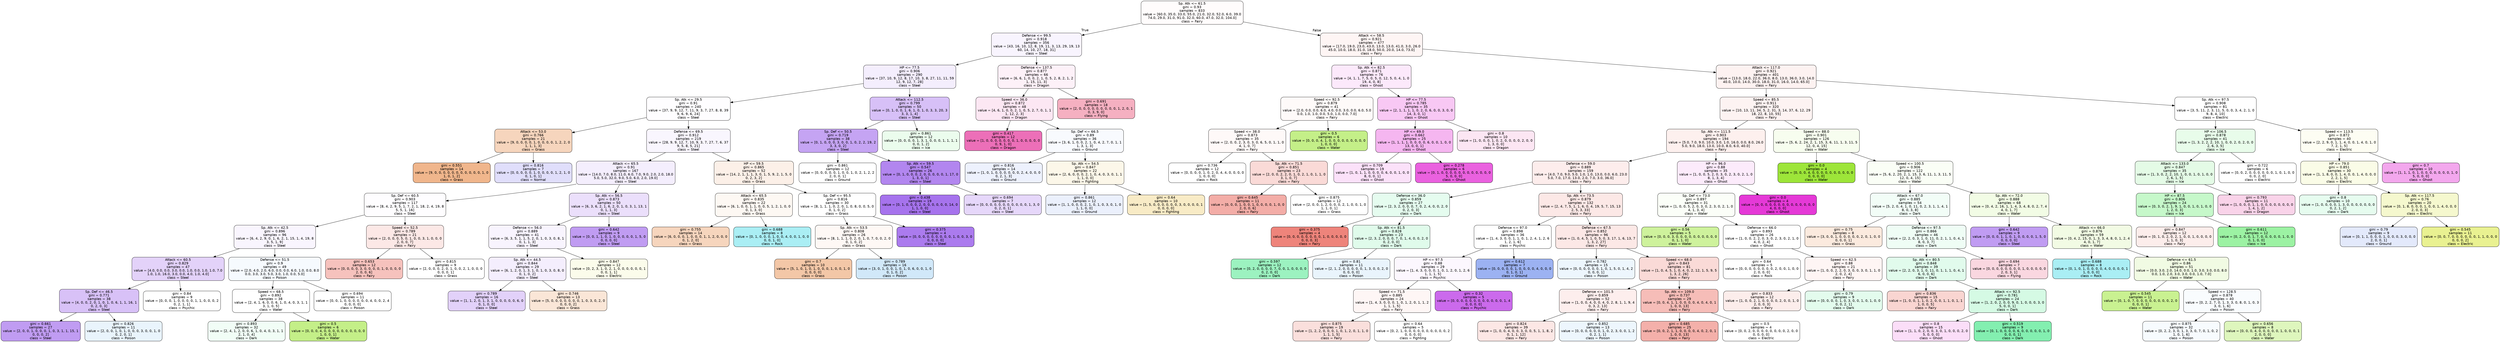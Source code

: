 digraph Tree {
node [shape=box, style="filled, rounded", color="black", fontname="helvetica"] ;
edge [fontname="helvetica"] ;
0 [label="Sp. Atk <= 61.5\ngini = 0.93\nsamples = 833\nvalue = [60.0, 35.0, 33.0, 55.0, 21.0, 32.0, 52.0, 6.0, 39.0\n74.0, 29.0, 31.0, 91.0, 32.0, 60.0, 47.0, 32.0, 104.0]\nclass = Fairy", fillcolor="#fffcfc"] ;
1 [label="Defense <= 99.5\ngini = 0.918\nsamples = 356\nvalue = [43, 16, 10, 12, 8, 19, 11, 3, 13, 29, 19, 13\n60, 14, 10, 27, 18, 31]\nclass = Steel", fillcolor="#f8f4fe"] ;
0 -> 1 [labeldistance=2.5, labelangle=45, headlabel="True"] ;
2 [label="HP <= 77.5\ngini = 0.906\nsamples = 290\nvalue = [37, 10, 9, 12, 8, 17, 10, 3, 8, 27, 11, 11, 59\n12, 9, 12, 7, 28]\nclass = Steel", fillcolor="#f4eefd"] ;
1 -> 2 ;
3 [label="Sp. Atk <= 29.5\ngini = 0.91\nsamples = 240\nvalue = [37, 9, 9, 12, 7, 11, 9, 3, 7, 27, 8, 8, 39\n9, 6, 9, 6, 24]\nclass = Steel", fillcolor="#fefdff"] ;
2 -> 3 ;
4 [label="Attack <= 53.0\ngini = 0.766\nsamples = 21\nvalue = [9, 0, 0, 0, 0, 1, 0, 0, 0, 0, 1, 2, 2, 0\n1, 1, 1, 3]\nclass = Grass", fillcolor="#f6d5bd"] ;
3 -> 4 ;
5 [label="gini = 0.551\nsamples = 14\nvalue = [9, 0, 0, 0, 0, 0, 0, 0, 0, 0, 0, 0, 1, 0\n1, 0, 1, 2]\nclass = Grass", fillcolor="#f0b68c"] ;
4 -> 5 ;
6 [label="gini = 0.816\nsamples = 7\nvalue = [0, 0, 0, 0, 0, 1, 0, 0, 0, 0, 1, 2, 1, 0\n0, 1, 0, 1]\nclass = Normal", fillcolor="#e0defb"] ;
4 -> 6 ;
7 [label="Defense <= 69.5\ngini = 0.912\nsamples = 219\nvalue = [28, 9, 9, 12, 7, 10, 9, 3, 7, 27, 7, 6, 37\n9, 5, 8, 5, 21]\nclass = Steel", fillcolor="#f9f6fe"] ;
3 -> 7 ;
8 [label="Attack <= 65.5\ngini = 0.91\nsamples = 167\nvalue = [14.0, 7.0, 8.0, 11.0, 6.0, 7.0, 9.0, 2.0, 2.0, 18.0\n5.0, 5.0, 32.0, 9.0, 5.0, 6.0, 2.0, 19.0]\nclass = Steel", fillcolor="#f4eefd"] ;
7 -> 8 ;
9 [label="Sp. Def <= 60.5\ngini = 0.903\nsamples = 117\nvalue = [8, 4, 2, 9, 5, 1, 7, 2, 1, 18, 2, 4, 19, 8\n5, 5, 1, 16]\nclass = Steel", fillcolor="#fefdff"] ;
8 -> 9 ;
10 [label="Sp. Atk <= 42.5\ngini = 0.896\nsamples = 96\nvalue = [6, 4, 2, 9, 0, 1, 6, 2, 1, 15, 1, 4, 19, 8\n3, 5, 1, 9]\nclass = Steel", fillcolor="#f9f5fe"] ;
9 -> 10 ;
11 [label="Attack <= 60.5\ngini = 0.829\nsamples = 47\nvalue = [4.0, 0.0, 0.0, 3.0, 0.0, 1.0, 0.0, 1.0, 1.0, 7.0\n1.0, 1.0, 16.0, 3.0, 0.0, 4.0, 1.0, 4.0]\nclass = Steel", fillcolor="#e3d2f9"] ;
10 -> 11 ;
12 [label="Sp. Def <= 46.5\ngini = 0.771\nsamples = 38\nvalue = [4, 0, 0, 2, 0, 1, 0, 1, 0, 6, 1, 1, 16, 1\n0, 2, 0, 3]\nclass = Steel", fillcolor="#d8c1f7"] ;
11 -> 12 ;
13 [label="gini = 0.661\nsamples = 27\nvalue = [2, 0, 0, 1, 0, 0, 0, 1, 0, 3, 1, 1, 15, 1\n0, 0, 0, 2]\nclass = Steel", fillcolor="#c09cf2"] ;
12 -> 13 ;
14 [label="gini = 0.826\nsamples = 11\nvalue = [2, 0, 0, 1, 0, 1, 0, 0, 0, 3, 0, 0, 1, 0\n0, 2, 0, 1]\nclass = Poison", fillcolor="#e9f4fc"] ;
12 -> 14 ;
15 [label="gini = 0.84\nsamples = 9\nvalue = [0, 0, 0, 1, 0, 0, 0, 0, 1, 1, 0, 0, 0, 2\n0, 2, 1, 1]\nclass = Psychic", fillcolor="#ffffff"] ;
11 -> 15 ;
16 [label="Defense <= 51.5\ngini = 0.9\nsamples = 49\nvalue = [2.0, 4.0, 2.0, 6.0, 0.0, 0.0, 6.0, 1.0, 0.0, 8.0\n0.0, 3.0, 3.0, 5.0, 3.0, 1.0, 0.0, 5.0]\nclass = Poison", fillcolor="#f6fafe"] ;
10 -> 16 ;
17 [label="Speed <= 68.5\ngini = 0.892\nsamples = 38\nvalue = [2, 4, 1, 6, 0, 0, 6, 1, 0, 4, 0, 3, 1, 1\n3, 1, 0, 5]\nclass = Water", fillcolor="#ffffff"] ;
16 -> 17 ;
18 [label="gini = 0.893\nsamples = 32\nvalue = [2, 4, 1, 2, 0, 0, 6, 1, 0, 4, 0, 3, 1, 1\n2, 1, 0, 4]\nclass = Dark", fillcolor="#f1fdf6"] ;
17 -> 18 ;
19 [label="gini = 0.5\nsamples = 6\nvalue = [0, 0, 0, 4, 0, 0, 0, 0, 0, 0, 0, 0, 0, 0\n1, 0, 0, 1]\nclass = Water", fillcolor="#c4ef88"] ;
17 -> 19 ;
20 [label="gini = 0.694\nsamples = 11\nvalue = [0, 0, 1, 0, 0, 0, 0, 0, 0, 4, 0, 0, 2, 4\n0, 0, 0, 0]\nclass = Poison", fillcolor="#ffffff"] ;
16 -> 20 ;
21 [label="Speed <= 52.5\ngini = 0.789\nsamples = 21\nvalue = [2, 0, 0, 0, 5, 0, 1, 0, 0, 3, 1, 0, 0, 0\n2, 0, 0, 7]\nclass = Fairy", fillcolor="#fce8e6"] ;
9 -> 21 ;
22 [label="gini = 0.653\nsamples = 12\nvalue = [0, 0, 0, 0, 3, 0, 0, 0, 0, 1, 0, 0, 0, 0\n2, 0, 0, 6]\nclass = Fairy", fillcolor="#f6c2bd"] ;
21 -> 22 ;
23 [label="gini = 0.815\nsamples = 9\nvalue = [2, 0, 0, 0, 2, 0, 1, 0, 0, 2, 1, 0, 0, 0\n0, 0, 0, 1]\nclass = Grass", fillcolor="#ffffff"] ;
21 -> 23 ;
24 [label="Sp. Atk <= 56.5\ngini = 0.873\nsamples = 50\nvalue = [6, 3, 6, 2, 1, 6, 2, 0, 1, 0, 3, 1, 13, 1\n0, 1, 1, 3]\nclass = Steel", fillcolor="#ebdffb"] ;
8 -> 24 ;
25 [label="Defense <= 56.0\ngini = 0.889\nsamples = 41\nvalue = [6, 3, 5, 1, 1, 5, 2, 0, 1, 0, 3, 0, 8, 1\n0, 1, 1, 3]\nclass = Steel", fillcolor="#f8f4fe"] ;
24 -> 25 ;
26 [label="Sp. Atk <= 44.5\ngini = 0.844\nsamples = 29\nvalue = [6, 1, 2, 0, 1, 3, 1, 0, 1, 0, 3, 0, 8, 0\n0, 1, 0, 2]\nclass = Steel", fillcolor="#f4eefd"] ;
25 -> 26 ;
27 [label="gini = 0.789\nsamples = 16\nvalue = [1, 1, 2, 0, 1, 3, 1, 0, 0, 0, 0, 0, 6, 0\n0, 1, 0, 0]\nclass = Steel", fillcolor="#e2d1f9"] ;
26 -> 27 ;
28 [label="gini = 0.746\nsamples = 13\nvalue = [5, 0, 0, 0, 0, 0, 0, 0, 1, 0, 3, 0, 2, 0\n0, 0, 0, 2]\nclass = Grass", fillcolor="#fae6d7"] ;
26 -> 28 ;
29 [label="gini = 0.847\nsamples = 12\nvalue = [0, 2, 3, 1, 0, 2, 1, 0, 0, 0, 0, 0, 0, 1\n0, 0, 1, 1]\nclass = Electric", fillcolor="#fbfceb"] ;
25 -> 29 ;
30 [label="gini = 0.642\nsamples = 9\nvalue = [0, 0, 1, 1, 0, 1, 0, 0, 0, 0, 0, 1, 5, 0\n0, 0, 0, 0]\nclass = Steel", fillcolor="#c09cf2"] ;
24 -> 30 ;
31 [label="HP <= 59.5\ngini = 0.865\nsamples = 52\nvalue = [14, 2, 1, 1, 1, 3, 0, 1, 5, 9, 2, 1, 5, 0\n0, 2, 3, 2]\nclass = Grass", fillcolor="#fcf0e8"] ;
7 -> 31 ;
32 [label="Attack <= 65.5\ngini = 0.835\nsamples = 22\nvalue = [6, 1, 0, 0, 1, 1, 0, 0, 5, 1, 2, 1, 0, 0\n0, 1, 3, 0]\nclass = Grass", fillcolor="#fdf8f3"] ;
31 -> 32 ;
33 [label="gini = 0.755\nsamples = 14\nvalue = [6, 0, 0, 0, 1, 0, 0, 0, 1, 1, 2, 0, 0, 0\n0, 1, 2, 0]\nclass = Grass", fillcolor="#f6d5bd"] ;
32 -> 33 ;
34 [label="gini = 0.688\nsamples = 8\nvalue = [0, 1, 0, 0, 0, 1, 0, 0, 4, 0, 0, 1, 0, 0\n0, 0, 1, 0]\nclass = Rock", fillcolor="#aaeef4"] ;
32 -> 34 ;
35 [label="Sp. Def <= 95.5\ngini = 0.816\nsamples = 30\nvalue = [8, 1, 1, 1, 0, 2, 0, 1, 0, 8, 0, 0, 5, 0\n0, 1, 0, 2]\nclass = Grass", fillcolor="#ffffff"] ;
31 -> 35 ;
36 [label="Sp. Atk <= 53.5\ngini = 0.808\nsamples = 26\nvalue = [8, 1, 1, 1, 0, 2, 0, 1, 0, 7, 0, 0, 2, 0\n0, 1, 0, 2]\nclass = Grass", fillcolor="#fef8f5"] ;
35 -> 36 ;
37 [label="gini = 0.7\nsamples = 10\nvalue = [5, 1, 0, 1, 0, 1, 0, 0, 0, 1, 0, 0, 1, 0\n0, 0, 0, 0]\nclass = Grass", fillcolor="#f3c7a7"] ;
36 -> 37 ;
38 [label="gini = 0.789\nsamples = 16\nvalue = [3, 0, 1, 0, 0, 1, 0, 1, 0, 6, 0, 0, 1, 0\n0, 1, 0, 2]\nclass = Poison", fillcolor="#d1e8f9"] ;
36 -> 38 ;
39 [label="gini = 0.375\nsamples = 4\nvalue = [0, 0, 0, 0, 0, 0, 0, 0, 0, 1, 0, 0, 3, 0\n0, 0, 0, 0]\nclass = Steel", fillcolor="#ab7bee"] ;
35 -> 39 ;
40 [label="Attack <= 112.5\ngini = 0.799\nsamples = 50\nvalue = [0, 1, 0, 0, 1, 6, 1, 0, 1, 0, 3, 3, 20, 3\n3, 3, 1, 4]\nclass = Steel", fillcolor="#d7c0f7"] ;
2 -> 40 ;
41 [label="Sp. Def <= 50.5\ngini = 0.719\nsamples = 38\nvalue = [0, 1, 0, 0, 0, 3, 0, 0, 1, 0, 2, 2, 19, 2\n3, 3, 0, 2]\nclass = Steel", fillcolor="#c5a4f3"] ;
40 -> 41 ;
42 [label="gini = 0.861\nsamples = 12\nvalue = [0, 0, 0, 0, 0, 1, 0, 0, 1, 0, 2, 1, 2, 2\n2, 0, 0, 1]\nclass = Ground", fillcolor="#ffffff"] ;
41 -> 42 ;
43 [label="Sp. Atk <= 59.5\ngini = 0.547\nsamples = 26\nvalue = [0, 1, 0, 0, 0, 2, 0, 0, 0, 0, 0, 1, 17, 0\n1, 3, 0, 1]\nclass = Steel", fillcolor="#b286ef"] ;
41 -> 43 ;
44 [label="gini = 0.438\nsamples = 19\nvalue = [0, 1, 0, 0, 0, 2, 0, 0, 0, 0, 0, 0, 14, 0\n1, 1, 0, 0]\nclass = Steel", fillcolor="#a673ed"] ;
43 -> 44 ;
45 [label="gini = 0.694\nsamples = 7\nvalue = [0, 0, 0, 0, 0, 0, 0, 0, 0, 0, 0, 1, 3, 0\n0, 2, 0, 1]\nclass = Steel", fillcolor="#e6d7fa"] ;
43 -> 45 ;
46 [label="gini = 0.861\nsamples = 12\nvalue = [0, 0, 0, 0, 1, 3, 1, 0, 0, 0, 1, 1, 1, 1\n0, 0, 1, 2]\nclass = Ice", fillcolor="#ebfced"] ;
40 -> 46 ;
47 [label="Defense <= 137.5\ngini = 0.877\nsamples = 66\nvalue = [6, 6, 1, 0, 0, 2, 1, 0, 5, 2, 8, 2, 1, 2\n1, 15, 11, 3]\nclass = Dragon", fillcolor="#fdf1f8"] ;
1 -> 47 ;
48 [label="Speed <= 36.0\ngini = 0.872\nsamples = 48\nvalue = [4, 6, 1, 0, 0, 2, 1, 0, 5, 2, 7, 0, 1, 1\n1, 12, 2, 3]\nclass = Dragon", fillcolor="#fce7f3"] ;
47 -> 48 ;
49 [label="gini = 0.417\nsamples = 12\nvalue = [1, 0, 0, 0, 0, 0, 0, 0, 1, 0, 0, 0, 0, 0\n0, 9, 1, 0]\nclass = Dragon", fillcolor="#ec6fb8"] ;
48 -> 49 ;
50 [label="Sp. Def <= 66.5\ngini = 0.89\nsamples = 36\nvalue = [3, 6, 1, 0, 0, 2, 1, 0, 4, 2, 7, 0, 1, 1\n1, 3, 1, 3]\nclass = Ground", fillcolor="#f8fafe"] ;
48 -> 50 ;
51 [label="gini = 0.816\nsamples = 14\nvalue = [1, 0, 1, 0, 0, 0, 0, 0, 0, 2, 4, 0, 0, 0\n0, 2, 1, 3]\nclass = Ground", fillcolor="#edf1fd"] ;
50 -> 51 ;
52 [label="Sp. Atk <= 54.5\ngini = 0.847\nsamples = 22\nvalue = [2, 6, 0, 0, 0, 2, 1, 0, 4, 0, 3, 0, 1, 1\n1, 1, 0, 0]\nclass = Fighting", fillcolor="#fcf7e9"] ;
50 -> 52 ;
53 [label="gini = 0.861\nsamples = 12\nvalue = [1, 1, 0, 0, 0, 2, 1, 0, 1, 0, 3, 0, 1, 0\n1, 1, 0, 0]\nclass = Ground", fillcolor="#ebf0fc"] ;
52 -> 53 ;
54 [label="gini = 0.64\nsamples = 10\nvalue = [1, 5, 0, 0, 0, 0, 0, 0, 3, 0, 0, 0, 0, 1\n0, 0, 0, 0]\nclass = Fighting", fillcolor="#f8ebc6"] ;
52 -> 54 ;
55 [label="gini = 0.691\nsamples = 18\nvalue = [2, 0, 0, 0, 0, 0, 0, 0, 0, 0, 1, 2, 0, 1\n0, 3, 9, 0]\nclass = Flying", fillcolor="#f5b0c1"] ;
47 -> 55 ;
56 [label="Attack <= 58.5\ngini = 0.921\nsamples = 477\nvalue = [17.0, 19.0, 23.0, 43.0, 13.0, 13.0, 41.0, 3.0, 26.0\n45.0, 10.0, 18.0, 31.0, 18.0, 50.0, 20.0, 14.0, 73.0]\nclass = Fairy", fillcolor="#fef5f4"] ;
0 -> 56 [labeldistance=2.5, labelangle=-45, headlabel="False"] ;
57 [label="Sp. Atk <= 82.5\ngini = 0.871\nsamples = 76\nvalue = [4, 1, 1, 7, 5, 0, 5, 0, 12, 5, 0, 4, 1, 0\n19, 4, 0, 8]\nclass = Ghost", fillcolor="#fce9fb"] ;
56 -> 57 ;
58 [label="Speed <= 92.5\ngini = 0.879\nsamples = 41\nvalue = [2.0, 0.0, 0.0, 6.0, 4.0, 0.0, 3.0, 0.0, 6.0, 5.0\n0.0, 1.0, 1.0, 0.0, 5.0, 1.0, 0.0, 7.0]\nclass = Fairy", fillcolor="#fefaf9"] ;
57 -> 58 ;
59 [label="Speed <= 38.0\ngini = 0.873\nsamples = 35\nvalue = [2, 0, 0, 2, 3, 0, 3, 0, 6, 5, 0, 1, 1, 0\n4, 1, 0, 7]\nclass = Fairy", fillcolor="#fef9f8"] ;
58 -> 59 ;
60 [label="gini = 0.736\nsamples = 12\nvalue = [0, 0, 0, 0, 1, 0, 2, 0, 4, 4, 0, 0, 0, 0\n1, 0, 0, 0]\nclass = Rock", fillcolor="#ffffff"] ;
59 -> 60 ;
61 [label="Sp. Atk <= 71.5\ngini = 0.851\nsamples = 23\nvalue = [2, 0, 0, 2, 2, 0, 1, 0, 2, 1, 0, 1, 1, 0\n3, 1, 0, 7]\nclass = Fairy", fillcolor="#fadad7"] ;
59 -> 61 ;
62 [label="gini = 0.645\nsamples = 11\nvalue = [0, 0, 0, 1, 0, 0, 1, 0, 0, 0, 0, 1, 0, 0\n2, 0, 0, 6]\nclass = Fairy", fillcolor="#f3ada7"] ;
61 -> 62 ;
63 [label="gini = 0.875\nsamples = 12\nvalue = [2, 0, 0, 1, 2, 0, 0, 0, 2, 1, 0, 0, 1, 0\n1, 1, 0, 1]\nclass = Grass", fillcolor="#ffffff"] ;
61 -> 63 ;
64 [label="gini = 0.5\nsamples = 6\nvalue = [0, 0, 0, 4, 1, 0, 0, 0, 0, 0, 0, 0, 0, 0\n1, 0, 0, 0]\nclass = Water", fillcolor="#c4ef88"] ;
58 -> 64 ;
65 [label="HP <= 77.5\ngini = 0.785\nsamples = 35\nvalue = [2, 1, 1, 1, 1, 0, 2, 0, 6, 0, 0, 3, 0, 0\n14, 3, 0, 1]\nclass = Ghost", fillcolor="#f8c8f4"] ;
57 -> 65 ;
66 [label="HP <= 69.0\ngini = 0.662\nsamples = 25\nvalue = [1, 1, 1, 1, 0, 0, 0, 0, 6, 0, 0, 1, 0, 0\n13, 0, 0, 1]\nclass = Ghost", fillcolor="#f5b6f0"] ;
65 -> 66 ;
67 [label="gini = 0.709\nsamples = 19\nvalue = [1, 0, 1, 1, 0, 0, 0, 0, 6, 0, 0, 1, 0, 0\n8, 0, 0, 1]\nclass = Ghost", fillcolor="#fbe1f9"] ;
66 -> 67 ;
68 [label="gini = 0.278\nsamples = 6\nvalue = [0, 1, 0, 0, 0, 0, 0, 0, 0, 0, 0, 0, 0, 0\n5, 0, 0, 0]\nclass = Ghost", fillcolor="#ea61df"] ;
66 -> 68 ;
69 [label="gini = 0.8\nsamples = 10\nvalue = [1, 0, 0, 0, 1, 0, 2, 0, 0, 0, 0, 2, 0, 0\n1, 3, 0, 0]\nclass = Dragon", fillcolor="#fce6f3"] ;
65 -> 69 ;
70 [label="Attack <= 117.0\ngini = 0.921\nsamples = 401\nvalue = [13.0, 18.0, 22.0, 36.0, 8.0, 13.0, 36.0, 3.0, 14.0\n40.0, 10.0, 14.0, 30.0, 18.0, 31.0, 16.0, 14.0, 65.0]\nclass = Fairy", fillcolor="#fdf2f1"] ;
56 -> 70 ;
71 [label="Speed <= 85.5\ngini = 0.911\nsamples = 320\nvalue = [10, 13, 11, 34, 5, 2, 31, 3, 14, 37, 6, 12, 29\n18, 22, 8, 10, 55]\nclass = Fairy", fillcolor="#fdf3f2"] ;
70 -> 71 ;
72 [label="Sp. Atk <= 111.5\ngini = 0.903\nsamples = 194\nvalue = [5.0, 7.0, 9.0, 10.0, 3.0, 1.0, 16.0, 0.0, 8.0, 26.0\n5.0, 9.0, 18.0, 13.0, 10.0, 8.0, 6.0, 40.0]\nclass = Fairy", fillcolor="#fdf0ee"] ;
71 -> 72 ;
73 [label="Defense <= 59.0\ngini = 0.889\nsamples = 159\nvalue = [4.0, 7.0, 9.0, 5.0, 1.0, 1.0, 13.0, 0.0, 6.0, 23.0\n5.0, 7.0, 17.0, 13.0, 2.0, 7.0, 3.0, 36.0]\nclass = Fairy", fillcolor="#fdedec"] ;
72 -> 73 ;
74 [label="Defense <= 36.0\ngini = 0.859\nsamples = 27\nvalue = [2, 3, 2, 0, 0, 0, 7, 0, 2, 4, 0, 0, 2, 0\n0, 2, 0, 3]\nclass = Dark", fillcolor="#e5fcef"] ;
73 -> 74 ;
75 [label="gini = 0.375\nsamples = 4\nvalue = [0, 0, 0, 0, 0, 0, 0, 0, 1, 0, 0, 0, 0, 0\n0, 0, 0, 3]\nclass = Fairy", fillcolor="#ee847b"] ;
74 -> 75 ;
76 [label="Sp. Atk <= 81.5\ngini = 0.828\nsamples = 23\nvalue = [2, 3, 2, 0, 0, 0, 7, 0, 1, 4, 0, 0, 2, 0\n0, 2, 0, 0]\nclass = Dark", fillcolor="#e0fbeb"] ;
74 -> 76 ;
77 [label="gini = 0.597\nsamples = 12\nvalue = [0, 2, 0, 0, 0, 0, 7, 0, 0, 1, 0, 0, 0, 0\n0, 2, 0, 0]\nclass = Dark", fillcolor="#9cf2c0"] ;
76 -> 77 ;
78 [label="gini = 0.81\nsamples = 11\nvalue = [2, 1, 2, 0, 0, 0, 0, 0, 1, 3, 0, 0, 2, 0\n0, 0, 0, 0]\nclass = Poison", fillcolor="#e9f4fc"] ;
76 -> 78 ;
79 [label="Sp. Atk <= 73.5\ngini = 0.879\nsamples = 132\nvalue = [2, 4, 7, 5, 1, 1, 6, 0, 4, 19, 5, 7, 15, 13\n2, 5, 3, 33]\nclass = Fairy", fillcolor="#fce8e6"] ;
73 -> 79 ;
80 [label="Defense <= 97.0\ngini = 0.898\nsamples = 36\nvalue = [1, 4, 3, 0, 0, 1, 1, 0, 1, 2, 4, 1, 2, 6\n1, 2, 1, 6]\nclass = Psychic", fillcolor="#ffffff"] ;
79 -> 80 ;
81 [label="HP <= 97.5\ngini = 0.88\nsamples = 29\nvalue = [1, 4, 3, 0, 0, 0, 1, 0, 1, 2, 0, 1, 2, 6\n1, 1, 1, 5]\nclass = Psychic", fillcolor="#fcf7fe"] ;
80 -> 81 ;
82 [label="Speed <= 71.5\ngini = 0.885\nsamples = 24\nvalue = [1, 4, 3, 0, 0, 0, 1, 0, 1, 2, 0, 1, 1, 2\n1, 1, 1, 5]\nclass = Fairy", fillcolor="#fef6f5"] ;
81 -> 82 ;
83 [label="gini = 0.875\nsamples = 19\nvalue = [1, 2, 2, 0, 0, 0, 1, 0, 1, 2, 0, 1, 1, 0\n1, 1, 1, 5]\nclass = Fairy", fillcolor="#fadfdc"] ;
82 -> 83 ;
84 [label="gini = 0.64\nsamples = 5\nvalue = [0, 2, 1, 0, 0, 0, 0, 0, 0, 0, 0, 0, 0, 2\n0, 0, 0, 0]\nclass = Fighting", fillcolor="#ffffff"] ;
82 -> 84 ;
85 [label="gini = 0.32\nsamples = 5\nvalue = [0, 0, 0, 0, 0, 0, 0, 0, 0, 0, 0, 0, 1, 4\n0, 0, 0, 0]\nclass = Psychic", fillcolor="#cb6aec"] ;
81 -> 85 ;
86 [label="gini = 0.612\nsamples = 7\nvalue = [0, 0, 0, 0, 0, 1, 0, 0, 0, 0, 4, 0, 0, 0\n0, 1, 0, 1]\nclass = Ground", fillcolor="#9cb2f2"] ;
80 -> 86 ;
87 [label="Defense <= 67.5\ngini = 0.852\nsamples = 96\nvalue = [1, 0, 4, 5, 1, 0, 5, 0, 3, 17, 1, 6, 13, 7\n1, 3, 2, 27]\nclass = Fairy", fillcolor="#fce8e6"] ;
79 -> 87 ;
88 [label="gini = 0.782\nsamples = 15\nvalue = [0, 0, 0, 0, 0, 0, 1, 0, 1, 5, 0, 1, 4, 2\n0, 0, 0, 1]\nclass = Poison", fillcolor="#edf6fd"] ;
87 -> 88 ;
89 [label="Speed <= 68.0\ngini = 0.843\nsamples = 81\nvalue = [1, 0, 4, 5, 1, 0, 4, 0, 2, 12, 1, 5, 9, 5\n1, 3, 2, 26]\nclass = Fairy", fillcolor="#fadad7"] ;
87 -> 89 ;
90 [label="Defense <= 101.5\ngini = 0.859\nsamples = 52\nvalue = [1, 0, 0, 4, 0, 0, 4, 0, 2, 8, 1, 1, 9, 4\n0, 3, 2, 13]\nclass = Fairy", fillcolor="#fdeeed"] ;
89 -> 90 ;
91 [label="gini = 0.824\nsamples = 39\nvalue = [1, 0, 0, 4, 0, 0, 3, 0, 0, 5, 1, 1, 8, 2\n0, 1, 1, 12]\nclass = Fairy", fillcolor="#fce7e5"] ;
90 -> 91 ;
92 [label="gini = 0.852\nsamples = 13\nvalue = [0, 0, 0, 0, 0, 0, 1, 0, 2, 3, 0, 0, 1, 2\n0, 2, 1, 1]\nclass = Poison", fillcolor="#edf6fd"] ;
90 -> 92 ;
93 [label="Sp. Atk <= 109.0\ngini = 0.737\nsamples = 29\nvalue = [0, 0, 4, 1, 1, 0, 0, 0, 0, 4, 0, 4, 0, 1\n1, 0, 0, 13]\nclass = Fairy", fillcolor="#f6bdb8"] ;
89 -> 93 ;
94 [label="gini = 0.685\nsamples = 25\nvalue = [0, 0, 2, 1, 1, 0, 0, 0, 0, 4, 0, 2, 0, 1\n1, 0, 0, 13]\nclass = Fairy", fillcolor="#f4b0aa"] ;
93 -> 94 ;
95 [label="gini = 0.5\nsamples = 4\nvalue = [0, 0, 2, 0, 0, 0, 0, 0, 0, 0, 0, 2, 0, 0\n0, 0, 0, 0]\nclass = Electric", fillcolor="#ffffff"] ;
93 -> 95 ;
96 [label="HP <= 96.0\ngini = 0.88\nsamples = 35\nvalue = [1, 0, 0, 5, 2, 0, 3, 0, 2, 3, 0, 2, 1, 0\n8, 1, 3, 4]\nclass = Ghost", fillcolor="#fcebfb"] ;
72 -> 96 ;
97 [label="Sp. Def <= 73.0\ngini = 0.897\nsamples = 31\nvalue = [1, 0, 0, 5, 2, 0, 3, 0, 2, 3, 0, 2, 1, 0\n4, 1, 3, 4]\nclass = Water", fillcolor="#fbfef8"] ;
96 -> 97 ;
98 [label="gini = 0.56\nsamples = 5\nvalue = [0, 0, 0, 3, 0, 0, 0, 0, 0, 0, 0, 0, 0, 0\n0, 1, 1, 0]\nclass = Water", fillcolor="#cef29c"] ;
97 -> 98 ;
99 [label="Defense <= 66.0\ngini = 0.893\nsamples = 26\nvalue = [1, 0, 0, 2, 2, 0, 3, 0, 2, 3, 0, 2, 1, 0\n4, 0, 2, 4]\nclass = Ghost", fillcolor="#ffffff"] ;
97 -> 99 ;
100 [label="gini = 0.64\nsamples = 5\nvalue = [0, 0, 0, 0, 0, 0, 0, 0, 2, 0, 0, 1, 0, 0\n2, 0, 0, 0]\nclass = Rock", fillcolor="#ffffff"] ;
99 -> 100 ;
101 [label="Speed <= 62.5\ngini = 0.88\nsamples = 21\nvalue = [1, 0, 0, 2, 2, 0, 3, 0, 0, 3, 0, 1, 1, 0\n2, 0, 2, 4]\nclass = Fairy", fillcolor="#fef5f4"] ;
99 -> 101 ;
102 [label="gini = 0.833\nsamples = 12\nvalue = [1, 0, 0, 2, 1, 0, 0, 0, 0, 2, 0, 0, 1, 0\n2, 0, 0, 3]\nclass = Fairy", fillcolor="#fcedeb"] ;
101 -> 102 ;
103 [label="gini = 0.79\nsamples = 9\nvalue = [0, 0, 0, 0, 1, 0, 3, 0, 0, 1, 0, 1, 0, 0\n0, 0, 2, 1]\nclass = Dark", fillcolor="#e3fbed"] ;
101 -> 103 ;
104 [label="gini = 0.0\nsamples = 4\nvalue = [0, 0, 0, 0, 0, 0, 0, 0, 0, 0, 0, 0, 0, 0\n4, 0, 0, 0]\nclass = Ghost", fillcolor="#e539d7"] ;
96 -> 104 ;
105 [label="Speed <= 88.0\ngini = 0.901\nsamples = 126\nvalue = [5, 6, 2, 24, 2, 1, 15, 3, 6, 11, 1, 3, 11, 5\n12, 0, 4, 15]\nclass = Water", fillcolor="#f7fdef"] ;
71 -> 105 ;
106 [label="gini = 0.0\nsamples = 4\nvalue = [0, 0, 0, 4, 0, 0, 0, 0, 0, 0, 0, 0, 0, 0\n0, 0, 0, 0]\nclass = Water", fillcolor="#9de539"] ;
105 -> 106 ;
107 [label="Speed <= 100.5\ngini = 0.906\nsamples = 122\nvalue = [5, 6, 2, 20, 2, 1, 15, 3, 6, 11, 1, 3, 11, 5\n12, 0, 4, 15]\nclass = Water", fillcolor="#fafef6"] ;
105 -> 107 ;
108 [label="Attack <= 67.0\ngini = 0.885\nsamples = 54\nvalue = [5, 2, 0, 4, 1, 0, 11, 0, 2, 3, 1, 1, 4, 1\n8, 0, 3, 8]\nclass = Dark", fillcolor="#f2fdf7"] ;
107 -> 108 ;
109 [label="gini = 0.75\nsamples = 8\nvalue = [3, 0, 0, 1, 0, 0, 0, 0, 0, 2, 0, 1, 0, 0\n0, 0, 0, 1]\nclass = Grass", fillcolor="#fbeade"] ;
108 -> 109 ;
110 [label="Defense <= 97.5\ngini = 0.866\nsamples = 46\nvalue = [2, 2, 0, 3, 1, 0, 11, 0, 2, 1, 1, 0, 4, 1\n8, 0, 3, 7]\nclass = Dark", fillcolor="#effdf5"] ;
108 -> 110 ;
111 [label="Sp. Atk <= 80.5\ngini = 0.848\nsamples = 39\nvalue = [2, 2, 0, 3, 1, 0, 11, 0, 1, 1, 1, 0, 4, 1\n6, 0, 0, 6]\nclass = Dark", fillcolor="#e1fbec"] ;
110 -> 111 ;
112 [label="gini = 0.836\nsamples = 15\nvalue = [1, 0, 0, 1, 1, 0, 2, 0, 0, 1, 1, 0, 1, 1\n1, 0, 0, 5]\nclass = Fairy", fillcolor="#f9d5d1"] ;
111 -> 112 ;
113 [label="Attack <= 92.5\ngini = 0.781\nsamples = 24\nvalue = [1, 2, 0, 2, 0, 0, 9, 0, 1, 0, 0, 0, 3, 0\n5, 0, 0, 1]\nclass = Dark", fillcolor="#d5fae4"] ;
111 -> 113 ;
114 [label="gini = 0.8\nsamples = 15\nvalue = [1, 1, 0, 2, 0, 0, 3, 0, 1, 0, 0, 0, 2, 0\n5, 0, 0, 0]\nclass = Ghost", fillcolor="#fbdef8"] ;
113 -> 114 ;
115 [label="gini = 0.519\nsamples = 9\nvalue = [0, 1, 0, 0, 0, 0, 6, 0, 0, 0, 0, 0, 1, 0\n0, 0, 0, 1]\nclass = Dark", fillcolor="#83efb0"] ;
113 -> 115 ;
116 [label="gini = 0.694\nsamples = 7\nvalue = [0, 0, 0, 0, 0, 0, 0, 0, 1, 0, 0, 0, 0, 0\n2, 0, 3, 1]\nclass = Flying", fillcolor="#fad7e0"] ;
110 -> 116 ;
117 [label="Sp. Atk <= 72.0\ngini = 0.888\nsamples = 68\nvalue = [0, 4, 2, 16, 1, 1, 4, 3, 4, 8, 0, 2, 7, 4\n4, 0, 1, 7]\nclass = Water", fillcolor="#f2fce5"] ;
107 -> 117 ;
118 [label="gini = 0.642\nsamples = 9\nvalue = [0, 0, 0, 1, 1, 0, 1, 0, 0, 0, 0, 1, 5, 0\n0, 0, 0, 0]\nclass = Steel", fillcolor="#c09cf2"] ;
117 -> 118 ;
119 [label="Attack <= 66.0\ngini = 0.876\nsamples = 59\nvalue = [0, 4, 2, 15, 0, 1, 3, 3, 4, 8, 0, 1, 2, 4\n4, 0, 1, 7]\nclass = Water", fillcolor="#f2fbe4"] ;
117 -> 119 ;
120 [label="gini = 0.688\nsamples = 8\nvalue = [0, 1, 0, 1, 0, 0, 0, 0, 4, 0, 0, 0, 0, 1\n1, 0, 0, 0]\nclass = Rock", fillcolor="#aaeef4"] ;
119 -> 120 ;
121 [label="Defense <= 61.5\ngini = 0.86\nsamples = 51\nvalue = [0.0, 3.0, 2.0, 14.0, 0.0, 1.0, 3.0, 3.0, 0.0, 8.0\n0.0, 1.0, 2.0, 3.0, 3.0, 0.0, 1.0, 7.0]\nclass = Water", fillcolor="#f1fbe3"] ;
119 -> 121 ;
122 [label="gini = 0.545\nsamples = 11\nvalue = [0, 1, 0, 7, 0, 0, 0, 0, 0, 0, 0, 0, 2, 0\n0, 0, 0, 1]\nclass = Water", fillcolor="#c9f191"] ;
121 -> 122 ;
123 [label="Speed <= 128.5\ngini = 0.878\nsamples = 40\nvalue = [0, 2, 2, 7, 0, 1, 3, 3, 0, 8, 0, 1, 0, 3\n3, 0, 1, 6]\nclass = Poison", fillcolor="#f9fcfe"] ;
121 -> 123 ;
124 [label="gini = 0.875\nsamples = 32\nvalue = [0, 2, 2, 3, 0, 1, 3, 3, 0, 7, 0, 1, 0, 2\n1, 0, 1, 6]\nclass = Poison", fillcolor="#f7fbfe"] ;
123 -> 124 ;
125 [label="gini = 0.656\nsamples = 8\nvalue = [0, 0, 0, 4, 0, 0, 0, 0, 0, 1, 0, 0, 0, 1\n2, 0, 0, 0]\nclass = Water", fillcolor="#def6bd"] ;
123 -> 125 ;
126 [label="Sp. Atk <= 97.5\ngini = 0.908\nsamples = 81\nvalue = [3, 5, 11, 2, 3, 11, 5, 0, 0, 3, 4, 2, 1, 0\n9, 8, 4, 10]\nclass = Electric", fillcolor="#ffffff"] ;
70 -> 126 ;
127 [label="HP <= 106.5\ngini = 0.878\nsamples = 41\nvalue = [1, 3, 2, 2, 2, 10, 1, 0, 0, 2, 0, 2, 0, 0\n2, 6, 3, 5]\nclass = Ice", fillcolor="#e8fcea"] ;
126 -> 127 ;
128 [label="Attack <= 133.0\ngini = 0.847\nsamples = 35\nvalue = [1, 3, 0, 2, 2, 10, 1, 0, 0, 1, 0, 1, 0, 0\n2, 6, 1, 5]\nclass = Ice", fillcolor="#e4fbe6"] ;
127 -> 128 ;
129 [label="HP <= 87.5\ngini = 0.806\nsamples = 24\nvalue = [0, 3, 0, 2, 1, 9, 1, 0, 0, 1, 0, 1, 0, 0\n1, 2, 0, 3]\nclass = Ice", fillcolor="#c6f8ca"] ;
128 -> 129 ;
130 [label="gini = 0.847\nsamples = 12\nvalue = [0, 1, 0, 2, 0, 2, 1, 0, 0, 1, 0, 0, 0, 0\n1, 1, 0, 3]\nclass = Fairy", fillcolor="#fcedeb"] ;
129 -> 130 ;
131 [label="gini = 0.611\nsamples = 12\nvalue = [0, 2, 0, 0, 1, 7, 0, 0, 0, 0, 0, 1, 0, 0\n0, 1, 0, 0]\nclass = Ice", fillcolor="#9cf2a3"] ;
129 -> 131 ;
132 [label="gini = 0.793\nsamples = 11\nvalue = [1, 0, 0, 0, 1, 1, 0, 0, 0, 0, 0, 0, 0, 0\n1, 4, 1, 2]\nclass = Dragon", fillcolor="#f9d3e9"] ;
128 -> 132 ;
133 [label="gini = 0.722\nsamples = 6\nvalue = [0, 0, 2, 0, 0, 0, 0, 0, 0, 1, 0, 1, 0, 0\n0, 0, 2, 0]\nclass = Electric", fillcolor="#ffffff"] ;
127 -> 133 ;
134 [label="Speed <= 113.5\ngini = 0.872\nsamples = 40\nvalue = [2, 2, 9, 0, 1, 1, 4, 0, 0, 1, 4, 0, 1, 0\n7, 2, 1, 5]\nclass = Electric", fillcolor="#fdfdf3"] ;
126 -> 134 ;
135 [label="HP <= 79.0\ngini = 0.851\nsamples = 30\nvalue = [1, 1, 8, 0, 0, 1, 4, 0, 0, 1, 4, 0, 0, 0\n2, 2, 1, 5]\nclass = Electric", fillcolor="#fafce7"] ;
134 -> 135 ;
136 [label="gini = 0.8\nsamples = 10\nvalue = [1, 0, 0, 0, 0, 1, 3, 0, 0, 0, 0, 0, 0, 0\n0, 2, 1, 2]\nclass = Dark", fillcolor="#e6fcef"] ;
135 -> 136 ;
137 [label="Sp. Atk <= 117.5\ngini = 0.76\nsamples = 20\nvalue = [0, 1, 8, 0, 0, 0, 1, 0, 0, 1, 4, 0, 0, 0\n2, 0, 0, 3]\nclass = Electric", fillcolor="#f5f8ce"] ;
135 -> 137 ;
138 [label="gini = 0.79\nsamples = 9\nvalue = [0, 1, 1, 0, 0, 0, 1, 0, 0, 0, 3, 0, 0, 0\n2, 0, 0, 1]\nclass = Ground", fillcolor="#e3e9fb"] ;
137 -> 138 ;
139 [label="gini = 0.545\nsamples = 11\nvalue = [0, 0, 7, 0, 0, 0, 0, 0, 0, 1, 1, 0, 0, 0\n0, 0, 0, 2]\nclass = Electric", fillcolor="#e9f191"] ;
137 -> 139 ;
140 [label="gini = 0.7\nsamples = 10\nvalue = [1, 1, 1, 0, 1, 0, 0, 0, 0, 0, 0, 0, 1, 0\n5, 0, 0, 0]\nclass = Ghost", fillcolor="#f3a7ed"] ;
134 -> 140 ;
}